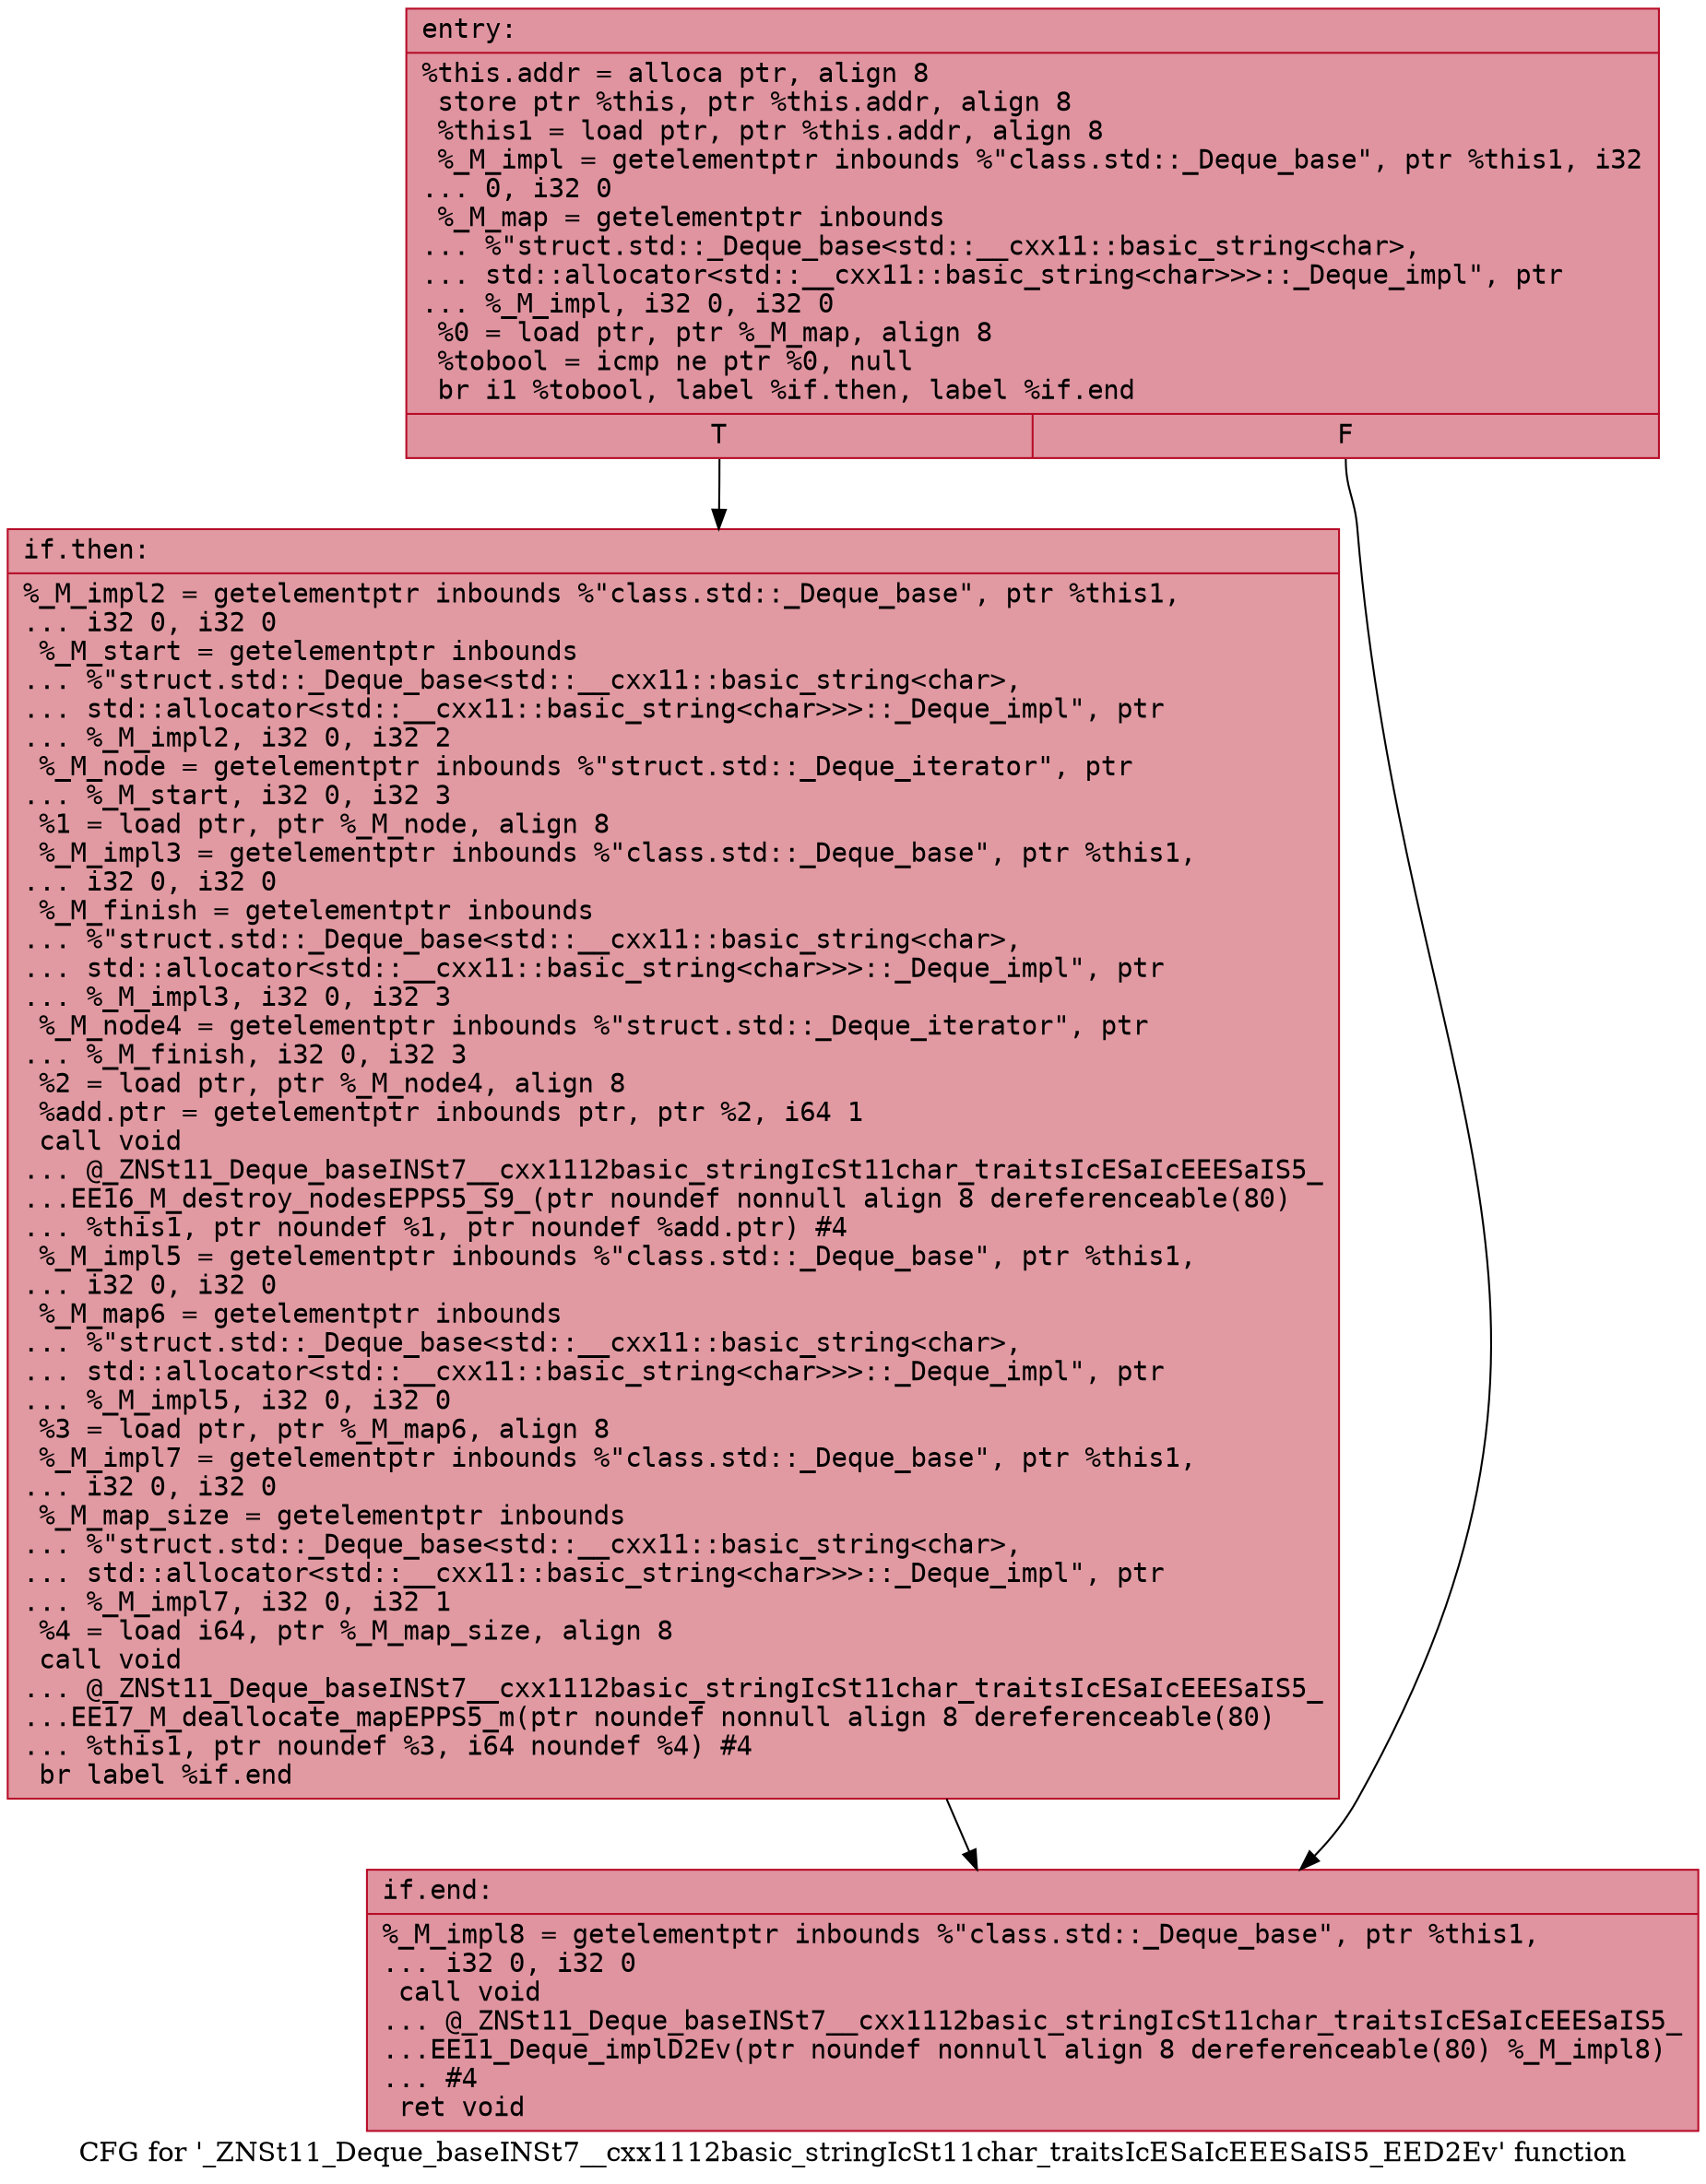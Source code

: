 digraph "CFG for '_ZNSt11_Deque_baseINSt7__cxx1112basic_stringIcSt11char_traitsIcESaIcEEESaIS5_EED2Ev' function" {
	label="CFG for '_ZNSt11_Deque_baseINSt7__cxx1112basic_stringIcSt11char_traitsIcESaIcEEESaIS5_EED2Ev' function";

	Node0x5651cd8ae4e0 [shape=record,color="#b70d28ff", style=filled, fillcolor="#b70d2870" fontname="Courier",label="{entry:\l|  %this.addr = alloca ptr, align 8\l  store ptr %this, ptr %this.addr, align 8\l  %this1 = load ptr, ptr %this.addr, align 8\l  %_M_impl = getelementptr inbounds %\"class.std::_Deque_base\", ptr %this1, i32\l... 0, i32 0\l  %_M_map = getelementptr inbounds\l... %\"struct.std::_Deque_base\<std::__cxx11::basic_string\<char\>,\l... std::allocator\<std::__cxx11::basic_string\<char\>\>\>::_Deque_impl\", ptr\l... %_M_impl, i32 0, i32 0\l  %0 = load ptr, ptr %_M_map, align 8\l  %tobool = icmp ne ptr %0, null\l  br i1 %tobool, label %if.then, label %if.end\l|{<s0>T|<s1>F}}"];
	Node0x5651cd8ae4e0:s0 -> Node0x5651cd8ae970[tooltip="entry -> if.then\nProbability 62.50%" ];
	Node0x5651cd8ae4e0:s1 -> Node0x5651cd8ae9e0[tooltip="entry -> if.end\nProbability 37.50%" ];
	Node0x5651cd8ae970 [shape=record,color="#b70d28ff", style=filled, fillcolor="#bb1b2c70" fontname="Courier",label="{if.then:\l|  %_M_impl2 = getelementptr inbounds %\"class.std::_Deque_base\", ptr %this1,\l... i32 0, i32 0\l  %_M_start = getelementptr inbounds\l... %\"struct.std::_Deque_base\<std::__cxx11::basic_string\<char\>,\l... std::allocator\<std::__cxx11::basic_string\<char\>\>\>::_Deque_impl\", ptr\l... %_M_impl2, i32 0, i32 2\l  %_M_node = getelementptr inbounds %\"struct.std::_Deque_iterator\", ptr\l... %_M_start, i32 0, i32 3\l  %1 = load ptr, ptr %_M_node, align 8\l  %_M_impl3 = getelementptr inbounds %\"class.std::_Deque_base\", ptr %this1,\l... i32 0, i32 0\l  %_M_finish = getelementptr inbounds\l... %\"struct.std::_Deque_base\<std::__cxx11::basic_string\<char\>,\l... std::allocator\<std::__cxx11::basic_string\<char\>\>\>::_Deque_impl\", ptr\l... %_M_impl3, i32 0, i32 3\l  %_M_node4 = getelementptr inbounds %\"struct.std::_Deque_iterator\", ptr\l... %_M_finish, i32 0, i32 3\l  %2 = load ptr, ptr %_M_node4, align 8\l  %add.ptr = getelementptr inbounds ptr, ptr %2, i64 1\l  call void\l... @_ZNSt11_Deque_baseINSt7__cxx1112basic_stringIcSt11char_traitsIcESaIcEEESaIS5_\l...EE16_M_destroy_nodesEPPS5_S9_(ptr noundef nonnull align 8 dereferenceable(80)\l... %this1, ptr noundef %1, ptr noundef %add.ptr) #4\l  %_M_impl5 = getelementptr inbounds %\"class.std::_Deque_base\", ptr %this1,\l... i32 0, i32 0\l  %_M_map6 = getelementptr inbounds\l... %\"struct.std::_Deque_base\<std::__cxx11::basic_string\<char\>,\l... std::allocator\<std::__cxx11::basic_string\<char\>\>\>::_Deque_impl\", ptr\l... %_M_impl5, i32 0, i32 0\l  %3 = load ptr, ptr %_M_map6, align 8\l  %_M_impl7 = getelementptr inbounds %\"class.std::_Deque_base\", ptr %this1,\l... i32 0, i32 0\l  %_M_map_size = getelementptr inbounds\l... %\"struct.std::_Deque_base\<std::__cxx11::basic_string\<char\>,\l... std::allocator\<std::__cxx11::basic_string\<char\>\>\>::_Deque_impl\", ptr\l... %_M_impl7, i32 0, i32 1\l  %4 = load i64, ptr %_M_map_size, align 8\l  call void\l... @_ZNSt11_Deque_baseINSt7__cxx1112basic_stringIcSt11char_traitsIcESaIcEEESaIS5_\l...EE17_M_deallocate_mapEPPS5_m(ptr noundef nonnull align 8 dereferenceable(80)\l... %this1, ptr noundef %3, i64 noundef %4) #4\l  br label %if.end\l}"];
	Node0x5651cd8ae970 -> Node0x5651cd8ae9e0[tooltip="if.then -> if.end\nProbability 100.00%" ];
	Node0x5651cd8ae9e0 [shape=record,color="#b70d28ff", style=filled, fillcolor="#b70d2870" fontname="Courier",label="{if.end:\l|  %_M_impl8 = getelementptr inbounds %\"class.std::_Deque_base\", ptr %this1,\l... i32 0, i32 0\l  call void\l... @_ZNSt11_Deque_baseINSt7__cxx1112basic_stringIcSt11char_traitsIcESaIcEEESaIS5_\l...EE11_Deque_implD2Ev(ptr noundef nonnull align 8 dereferenceable(80) %_M_impl8)\l... #4\l  ret void\l}"];
}
